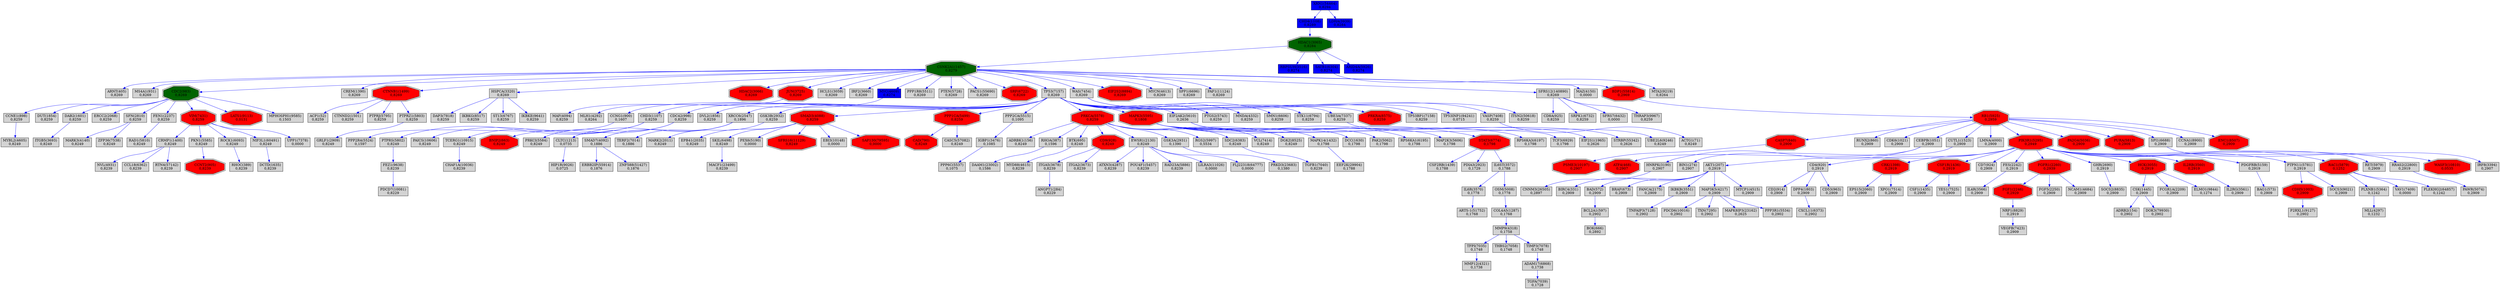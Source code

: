 digraph tmp_ans0 {
N_0 [shape = box, style = filled, fillcolor = lightgray, label = "ACTG1(71)\n0,8249"];
N_1 [shape = box, style = filled, fillcolor = lightgray, label = "ADRB2(154)\n0,2902"];
N_2 [shape = box, style = filled, fillcolor = lightgray, label = "ADRBK1(156)\n0,8249"];
N_3 [shape = box, style = filled, fillcolor = lightgray, label = "AKT1(207)\n0,2919"];
N_4 [shape = box, style = filled, fillcolor = lightgray, label = "BIN1(274)\n0,2907"];
N_5 [shape = box, style = filled, fillcolor = lightgray, label = "ANGPT1(284)\n0,8229"];
N_6 [shape = box, style = filled, fillcolor = lightgray, label = "BIRC4(331)\n0,2909"];
N_7 [shape = box, style = filled, fillcolor = lightgray, label = "RHOA(387)\n0,1596"];
N_8 [shape = box, style = filled, fillcolor = lightgray, label = "RHOC(389)\n0,8239"];
N_9 [shape = box, style = filled, fillcolor = lightgray, label = "ARNT(405)\n0,8269"];
N_10 [shape = box, style = filled, fillcolor = lightgray, label = "BAG1(573)\n0,2909"];
N_11 [shape = box, style = filled, fillcolor = lightgray, label = "BAD(572)\n0,2909"];
N_12 [shape = box, style = filled, fillcolor = lightgray, label = "BCL2A1(597)\n0,2902"];
N_13 [shape = doubleoctagon, style = filled, fillcolor = red, label = "BNIP2(663)\n0,8249"];
N_14 [shape = box, style = filled, fillcolor = lightgray, label = "BRAF(673)\n0,2909"];
N_15 [shape = box, style = filled, fillcolor = lightgray, label = "BTK(695)\n0,8249"];
N_16 [shape = doubleoctagon, style = filled, fillcolor = red, label = "CAD(790)\n0,8249"];
N_17 [shape = doubleoctagon, style = filled, fillcolor = red, label = "CASP7(840)\n0,2909"];
N_18 [shape = box, style = filled, fillcolor = lightgray, label = "RUNX2(860)\n0,2909"];
N_19 [shape = box, style = filled, fillcolor = lightgray, label = "CD2(914)\n0,2909"];
N_20 [shape = box, style = filled, fillcolor = lightgray, label = "CD4(920)\n0,2919"];
N_21 [shape = box, style = filled, fillcolor = lightgray, label = "CD8A(925)\n0,8259"];
N_22 [shape = doubleoctagon, style = filled, fillcolor = red, label = "CD9(928)\n0,8249"];
N_23 [shape = box, style = filled, fillcolor = lightgray, label = "MS4A1(931)\n0,8269"];
N_24 [shape = box, style = filled, fillcolor = lightgray, label = "CCNE1(898)\n0,8259"];
N_25 [shape = doubleoctagon, style = filled, fillcolor = darkgreen, label = "CDC2(983)\n0,8269"];
N_26 [shape = box, style = filled, fillcolor = lightgray, label = "CCNG1(900)\n0,1607"];
N_27 [shape = box, style = filled, fillcolor = lightgray, label = "CDK6(1021)\n0,2909"];
N_28 [shape = doubleoctagon, style = filled, fillcolor = red, label = "CCNT2(905)\n0,8239"];
N_29 [shape = box, style = filled, fillcolor = lightgray, label = "CEBPB(1051)\n0,2909"];
N_30 [shape = doubleoctagon, style = filled, fillcolor = red, label = "ATF4(468)\n0,2907"];
N_31 [shape = box, style = filled, fillcolor = lightgray, label = "CHD3(1107)\n0,8259"];
N_32 [shape = box, style = filled, fillcolor = lightgray, label = "CLTC(1213)\n0,0735"];
N_33 [shape = box, style = filled, fillcolor = lightgray, label = "CREM(1390)\n0,8269"];
N_34 [shape = doubleoctagon, style = filled, fillcolor = red, label = "CRK(1398)\n0,2919"];
N_35 [shape = box, style = filled, fillcolor = lightgray, label = "CSF1(1435)\n0,2909"];
N_36 [shape = doubleoctagon, style = filled, fillcolor = red, label = "CSF1R(1436)\n0,2919"];
N_37 [shape = box, style = filled, fillcolor = lightgray, label = "CSF2RB(1439)\n0,1788"];
N_38 [shape = box, style = filled, fillcolor = lightgray, label = "CSK(1445)\n0,2909"];
N_39 [shape = doubleoctagon, style = filled, fillcolor = red, label = "CDH5(1003)\n0,2909"];
N_40 [shape = doubleoctagon, style = filled, fillcolor = darkgreen, label = "CSNK2A1(1457)\n0,8279"];
N_41 [shape = box, style = filled, fillcolor = lightgray, label = "MAPK14(1432)\n0,1798"];
N_42 [shape = box, style = filled, fillcolor = lightgray, label = "CDC42(998)\n0,8259"];
N_43 [shape = box, style = filled, fillcolor = lightgray, label = "ACP1(52)\n0,8259"];
N_44 [shape = doubleoctagon, style = filled, fillcolor = red, label = "CTNNB1(1499)\n0,8269"];
N_45 [shape = box, style = filled, fillcolor = lightgray, label = "CTNND2(1501)\n0,8259"];
N_46 [shape = box, style = filled, fillcolor = lightgray, label = "CD7(924)\n0,2909"];
N_47 [shape = box, style = filled, fillcolor = lightgray, label = "COL4A5(1287)\n0,1768"];
N_48 [shape = box, style = filled, fillcolor = lightgray, label = "DCTD(1635)\n0,8239"];
N_49 [shape = box, style = filled, fillcolor = lightgray, label = "DPP4(1803)\n0,2909"];
N_50 [shape = box, style = filled, fillcolor = lightgray, label = "CRMP1(1400)\n0,8249"];
N_51 [shape = box, style = filled, fillcolor = lightgray, label = "DUT(1854)\n0,8259"];
N_52 [shape = box, style = filled, fillcolor = lightgray, label = "DVL2(1856)\n0,8259"];
N_53 [shape = box, style = filled, fillcolor = lightgray, label = "DAB2(1601)\n0,8259"];
N_54 [shape = box, style = filled, fillcolor = lightgray, label = "EIF2S1(1965)\n0,2626"];
N_55 [shape = box, style = filled, fillcolor = blue, label = "CHD4(1108)\n0,8289"];
N_56 [shape = box, style = filled, fillcolor = lightgray, label = "EPB41(2035)\n0,8249"];
N_57 [shape = box, style = filled, fillcolor = lightgray, label = "EPS15(2060)\n0,2909"];
N_58 [shape = box, style = filled, fillcolor = lightgray, label = "ERCC2(2068)\n0,8259"];
N_59 [shape = box, style = filled, fillcolor = lightgray, label = "EWSR1(2130)\n0,8249"];
N_60 [shape = box, style = filled, fillcolor = lightgray, label = "FANCA(2175)\n0,2909"];
N_61 [shape = box, style = filled, fillcolor = lightgray, label = "FCGR1A(2209)\n0,2909"];
N_62 [shape = box, style = filled, fillcolor = lightgray, label = "FES(2242)\n0,2919"];
N_63 [shape = doubleoctagon, style = filled, fillcolor = red, label = "FGF1(2246)\n0,2929"];
N_64 [shape = doubleoctagon, style = filled, fillcolor = red, label = "FGFR1(2260)\n0,2939"];
N_65 [shape = box, style = filled, fillcolor = lightgray, label = "FGF5(2250)\n0,2909"];
N_66 [shape = box, style = filled, fillcolor = lightgray, label = "XRCC6(2547)\n0,1896"];
N_67 [shape = box, style = filled, fillcolor = lightgray, label = "CD53(963)\n0,2909"];
N_68 [shape = box, style = filled, fillcolor = lightgray, label = "GHR(2690)\n0,2919"];
N_69 [shape = box, style = filled, fillcolor = lightgray, label = "SFN(2810)\n0,8259"];
N_70 [shape = box, style = filled, fillcolor = lightgray, label = "MARK2(2011)\n0,8249"];
N_71 [shape = box, style = filled, fillcolor = lightgray, label = "GSK3B(2932)\n0,8259"];
N_72 [shape = box, style = filled, fillcolor = lightgray, label = "PDIA3(2923)\n0,1729"];
N_73 [shape = doubleoctagon, style = filled, fillcolor = red, label = "HCK(3055)\n0,2919"];
N_74 [shape = doubleoctagon, style = filled, fillcolor = darkgreen, label = "HDAC1(3065)\n0,8284"];
N_75 [shape = box, style = filled, fillcolor = lightgray, label = "CUTL1(1523)\n0,2909"];
N_76 [shape = box, style = filled, fillcolor = lightgray, label = "FEN1(2237)\n0,8259"];
N_77 [shape = box, style = filled, fillcolor = lightgray, label = "HNRPK(3190)\n0,2907"];
N_78 [shape = box, style = filled, fillcolor = lightgray, label = "GSK3A(2931)\n0,1390"];
N_79 [shape = box, style = filled, fillcolor = lightgray, label = "HSPCA(3320)\n0,8269"];
N_80 [shape = doubleoctagon, style = filled, fillcolor = red, label = "HDAC2(3066)\n0,8269"];
N_81 [shape = box, style = filled, fillcolor = lightgray, label = "IKBKB(3551)\n0,2909"];
N_82 [shape = doubleoctagon, style = filled, fillcolor = red, label = "IL2RB(3560)\n0,2919"];
N_83 [shape = box, style = filled, fillcolor = lightgray, label = "IL2RG(3561)\n0,2909"];
N_84 [shape = box, style = filled, fillcolor = lightgray, label = "IL6R(3570)\n0,1778"];
N_85 [shape = box, style = filled, fillcolor = lightgray, label = "IL6ST(3572)\n0,1788"];
N_86 [shape = box, style = filled, fillcolor = lightgray, label = "IL4R(3566)\n0,2909"];
N_87 [shape = box, style = filled, fillcolor = lightgray, label = "IRF8(3394)\n0,2907"];
N_88 [shape = box, style = filled, fillcolor = lightgray, label = "ITGA5(3678)\n0,8239"];
N_89 [shape = box, style = filled, fillcolor = lightgray, label = "ITGA2(3673)\n0,8239"];
N_90 [shape = box, style = filled, fillcolor = lightgray, label = "ITGB5(3693)\n0,8249"];
N_91 [shape = doubleoctagon, style = filled, fillcolor = red, label = "JUN(3725)\n0,8269"];
N_92 [shape = box, style = filled, fillcolor = blue, label = "LDHA(3939)\n0,8284"];
N_93 [shape = box, style = filled, fillcolor = lightgray, label = "LMNA(4000)\n0,2909"];
N_94 [shape = box, style = filled, fillcolor = lightgray, label = "HCLS1(3059)\n0,8269"];
N_95 [shape = doubleoctagon, style = filled, fillcolor = red, label = "SMAD3(4088)\n0,8259"];
N_96 [shape = box, style = filled, fillcolor = lightgray, label = "SMAD7(4092)\n0,1886"];
N_97 [shape = box, style = filled, fillcolor = lightgray, label = "MAF(4094)\n0,8259"];
N_98 [shape = box, style = filled, fillcolor = lightgray, label = "DCC(1630)\n0,1798"];
N_99 [shape = box, style = filled, fillcolor = lightgray, label = "BOK(666)\n0,2892"];
N_100 [shape = box, style = filled, fillcolor = lightgray, label = "MAP3K5(4217)\n0,2909"];
N_101 [shape = box, style = filled, fillcolor = lightgray, label = "IGBP1(3476)\n0,1085"];
N_102 [shape = box, style = filled, fillcolor = lightgray, label = "MLL(4297)\n0,1232"];
N_103 [shape = box, style = filled, fillcolor = lightgray, label = "MMP9(4318)\n0,1758"];
N_104 [shape = box, style = filled, fillcolor = lightgray, label = "MLH1(4292)\n0,8264"];
N_105 [shape = box, style = filled, fillcolor = lightgray, label = "MYBL2(4605)\n0,8249"];
N_106 [shape = box, style = filled, fillcolor = lightgray, label = "MYD88(4615)\n0,8239"];
N_107 [shape = box, style = filled, fillcolor = lightgray, label = "NCAM1(4684)\n0,2909"];
N_108 [shape = box, style = filled, fillcolor = lightgray, label = "IRF2(3660)\n0,8269"];
N_109 [shape = box, style = filled, fillcolor = blue, label = "MYC(4609)\n0,8274"];
N_110 [shape = box, style = filled, fillcolor = blue, label = "RBPSUH(3516)\n0,8274"];
N_111 [shape = box, style = filled, fillcolor = lightgray, label = "PAK2(5062)\n0,1798"];
N_112 [shape = box, style = filled, fillcolor = lightgray, label = "PAWR(5074)\n0,2909"];
N_113 [shape = box, style = filled, fillcolor = lightgray, label = "PDGFRB(5159)\n0,2919"];
N_114 [shape = doubleoctagon, style = filled, fillcolor = red, label = "PIK3R1(5295)\n0,2949"];
N_115 [shape = box, style = filled, fillcolor = lightgray, label = "MARK3(4140)\n0,8249"];
N_116 [shape = box, style = filled, fillcolor = lightgray, label = "MMP12(4321)\n0,1738"];
N_117 [shape = doubleoctagon, style = filled, fillcolor = red, label = "PPP1CA(5499)\n0,8259"];
N_118 [shape = box, style = filled, fillcolor = lightgray, label = "PPP2CA(5515)\n0,1095"];
N_119 [shape = box, style = filled, fillcolor = lightgray, label = "PPP1R8(5511)\n0,8269"];
N_120 [shape = doubleoctagon, style = filled, fillcolor = red, label = "PRKCA(5578)\n0,8259"];
N_121 [shape = doubleoctagon, style = filled, fillcolor = red, label = "PA2G4(5036)\n0,2909"];
N_122 [shape = box, style = filled, fillcolor = lightgray, label = "PKN1(5585)\n0,8249"];
N_123 [shape = doubleoctagon, style = filled, fillcolor = red, label = "MAPK3(5595)\n0,1808"];
N_124 [shape = box, style = filled, fillcolor = lightgray, label = "PRKCI(5584)\n0,8249"];
N_125 [shape = box, style = filled, fillcolor = lightgray, label = "EIF2AK2(5610)\n0,2636"];
N_126 [shape = box, style = filled, fillcolor = lightgray, label = "ATXN3(4287)\n0,8239"];
N_127 [shape = box, style = filled, fillcolor = lightgray, label = "PTGS2(5743)\n0,8259"];
N_128 [shape = box, style = filled, fillcolor = lightgray, label = "GRLF1(2909)\n0,8249"];
N_129 [shape = doubleoctagon, style = filled, fillcolor = red, label = "PURA(5813)\n0,2909"];
N_130 [shape = box, style = filled, fillcolor = lightgray, label = "PTPN11(5781)\n0,2919"];
N_131 [shape = box, style = filled, fillcolor = lightgray, label = "PTEN(5728)\n0,8269"];
N_132 [shape = doubleoctagon, style = filled, fillcolor = red, label = "RAC1(5879)\n0,1252"];
N_133 [shape = box, style = filled, fillcolor = lightgray, label = "PLXNB1(5364)\n0,1242"];
N_134 [shape = box, style = filled, fillcolor = lightgray, label = "RAD1(5810)\n0,8249"];
N_135 [shape = doubleoctagon, style = filled, fillcolor = red, label = "RB1(5925)\n0,2959"];
N_136 [shape = box, style = filled, fillcolor = lightgray, label = "MNDA(4332)\n0,8259"];
N_137 [shape = box, style = filled, fillcolor = lightgray, label = "RET(5979)\n0,2909"];
N_138 [shape = box, style = filled, fillcolor = lightgray, label = "POU4F1(5457)\n0,8239"];
N_139 [shape = box, style = filled, fillcolor = lightgray, label = "ROCK1(6093)\n0,8249"];
N_140 [shape = box, style = filled, fillcolor = lightgray, label = "NVL(4931)\n0,8239"];
N_141 [shape = box, style = filled, fillcolor = lightgray, label = "RAD23A(5886)\n0,8239"];
N_142 [shape = box, style = filled, fillcolor = lightgray, label = "RPS6KA1(6195)\n0,1798"];
N_143 [shape = box, style = filled, fillcolor = lightgray, label = "MAP2K3(5606)\n0,1798"];
N_144 [shape = box, style = filled, fillcolor = blue, label = "SATB1(6304)\n0,8274"];
N_145 [shape = box, style = filled, fillcolor = lightgray, label = "RGS2(5997)\n0,5534"];
N_146 [shape = box, style = filled, fillcolor = lightgray, label = "PACS1(55690)\n0,8269"];
N_147 [shape = box, style = filled, fillcolor = lightgray, label = "PTPRJ(5795)\n0,8259"];
N_148 [shape = box, style = filled, fillcolor = lightgray, label = "SDC2(6383)\n0,8249"];
N_149 [shape = box, style = filled, fillcolor = lightgray, label = "SKIL(6498)\n0,8249"];
N_150 [shape = box, style = filled, fillcolor = lightgray, label = "SMN1(6606)\n0,8259"];
N_151 [shape = box, style = filled, fillcolor = lightgray, label = "SPI1(6688)\n0,2909"];
N_152 [shape = doubleoctagon, style = filled, fillcolor = red, label = "SRF(6722)\n0,8269"];
N_153 [shape = box, style = filled, fillcolor = lightgray, label = "SRPK1(6732)\n0,8259"];
N_154 [shape = doubleoctagon, style = filled, fillcolor = red, label = "STAT3(6774)\n0,1798"];
N_155 [shape = box, style = filled, fillcolor = lightgray, label = "RPS6KA3(6197)\n0,1798"];
N_156 [shape = box, style = filled, fillcolor = lightgray, label = "STK11(6794)\n0,8259"];
N_157 [shape = box, style = filled, fillcolor = lightgray, label = "TCF3(6929)\n0,1798"];
N_158 [shape = box, style = filled, fillcolor = lightgray, label = "TERF2(7014)\n0,1886"];
N_159 [shape = box, style = filled, fillcolor = lightgray, label = "ADAM17(6868)\n0,1738"];
N_160 [shape = box, style = filled, fillcolor = lightgray, label = "TGFA(7039)\n0,1728"];
N_161 [shape = box, style = filled, fillcolor = lightgray, label = "TGFB1(7040)\n0,8239"];
N_162 [shape = box, style = filled, fillcolor = lightgray, label = "TFPI(7035)\n0,1748"];
N_163 [shape = box, style = filled, fillcolor = lightgray, label = "THBS2(7058)\n0,1748"];
N_164 [shape = box, style = filled, fillcolor = lightgray, label = "CCL18(6362)\n0,8239"];
N_165 [shape = box, style = filled, fillcolor = lightgray, label = "TNFAIP3(7128)\n0,2902"];
N_166 [shape = box, style = filled, fillcolor = lightgray, label = "TP53(7157)\n0,8269"];
N_167 [shape = box, style = filled, fillcolor = lightgray, label = "UBE3A(7337)\n0,8259"];
N_168 [shape = box, style = filled, fillcolor = lightgray, label = "VASP(7408)\n0,8259"];
N_169 [shape = box, style = filled, fillcolor = lightgray, label = "VEGFB(7423)\n0,2909"];
N_170 [shape = doubleoctagon, style = filled, fillcolor = red, label = "VIM(7431)\n0,8259"];
N_171 [shape = box, style = filled, fillcolor = lightgray, label = "WAS(7454)\n0,8269"];
N_172 [shape = box, style = filled, fillcolor = lightgray, label = "XPO1(7514)\n0,2909"];
N_173 [shape = box, style = filled, fillcolor = lightgray, label = "VAV1(7409)\n0,0000"];
N_174 [shape = box, style = filled, fillcolor = lightgray, label = "YES1(7525)\n0,2909"];
N_175 [shape = box, style = filled, fillcolor = lightgray, label = "DAP3(7818)\n0,8259"];
N_176 [shape = box, style = filled, fillcolor = lightgray, label = "ZFP36(7538)\n0,8249"];
N_177 [shape = box, style = filled, fillcolor = lightgray, label = "SFRS7(6432)\n0,0000"];
N_178 [shape = box, style = filled, fillcolor = lightgray, label = "VCL(7414)\n0,8249"];
N_179 [shape = box, style = filled, fillcolor = lightgray, label = "PTPRS(5802)\n0,8249"];
N_180 [shape = box, style = filled, fillcolor = lightgray, label = "IKBKG(8517)\n0,8259"];
N_181 [shape = doubleoctagon, style = filled, fillcolor = red, label = "PRKRA(8575)\n0,8259"];
N_182 [shape = box, style = filled, fillcolor = lightgray, label = "NRP1(8829)\n0,2919"];
N_183 [shape = box, style = filled, fillcolor = blue, label = "ARID4A(5926)\n0,8274"];
N_184 [shape = box, style = filled, fillcolor = lightgray, label = "CCNA1(8900)\n0,2909"];
N_185 [shape = box, style = filled, fillcolor = lightgray, label = "SOCS2(8835)\n0,2909"];
N_186 [shape = doubleoctagon, style = filled, fillcolor = red, label = "EIF2S2(8894)\n0,8269"];
N_187 [shape = box, style = filled, fillcolor = lightgray, label = "MYCN(4613)\n0,8269"];
N_188 [shape = doubleoctagon, style = filled, fillcolor = red, label = "LATS1(9113)\n0,0131"];
N_189 [shape = box, style = filled, fillcolor = lightgray, label = "OSM(5008)\n0,1778"];
N_190 [shape = box, style = filled, fillcolor = lightgray, label = "SPP1(6696)\n0,8269"];
N_191 [shape = box, style = filled, fillcolor = lightgray, label = "ST13(6767)\n0,8259"];
N_192 [shape = box, style = filled, fillcolor = lightgray, label = "FEZ1(9638)\n0,8239"];
N_193 [shape = box, style = filled, fillcolor = lightgray, label = "TP53BP1(7158)\n0,8259"];
N_194 [shape = box, style = filled, fillcolor = lightgray, label = "UBE2L6(9246)\n0,8249"];
N_195 [shape = box, style = filled, fillcolor = lightgray, label = "IKBKE(9641)\n0,8259"];
N_196 [shape = box, style = filled, fillcolor = lightgray, label = "PDCD6(10016)\n0,2902"];
N_197 [shape = box, style = filled, fillcolor = lightgray, label = "DGKZ(8525)\n0,8249"];
N_198 [shape = box, style = filled, fillcolor = lightgray, label = "CHAF1A(10036)\n0,8239"];
N_199 [shape = doubleoctagon, style = filled, fillcolor = red, label = "PSME3(10197)\n0,2907"];
N_200 [shape = box, style = filled, fillcolor = lightgray, label = "PAICS(10606)\n0,8249"];
N_201 [shape = box, style = filled, fillcolor = lightgray, label = "TXN(7295)\n0,2902"];
N_202 [shape = box, style = filled, fillcolor = lightgray, label = "TCERG1(10915)\n0,8249"];
N_203 [shape = box, style = filled, fillcolor = lightgray, label = "FAF1(11124)\n0,8269"];
N_204 [shape = box, style = filled, fillcolor = lightgray, label = "MTA2(9219)\n0,8264"];
N_205 [shape = box, style = filled, fillcolor = lightgray, label = "MAPK8IP3(23162)\n0,2625"];
N_206 [shape = box, style = filled, fillcolor = lightgray, label = "MACF1(23499)\n0,8239"];
N_207 [shape = box, style = filled, fillcolor = lightgray, label = "PTPRZ1(5803)\n0,8259"];
N_208 [shape = box, style = filled, fillcolor = lightgray, label = "ITSN2(50618)\n0,8259"];
N_209 [shape = box, style = filled, fillcolor = lightgray, label = "RRAS2(22800)\n0,2919"];
N_210 [shape = box, style = filled, fillcolor = blue, label = "XRN1(54464)\n0,8294"];
N_211 [shape = box, style = filled, fillcolor = lightgray, label = "PDCD7(10081)\n0,8229"];
N_212 [shape = box, style = filled, fillcolor = lightgray, label = "PEX6(5190)\n0,0000"];
N_213 [shape = box, style = filled, fillcolor = lightgray, label = "ERBB2IP(55914)\n0,1876"];
N_214 [shape = doubleoctagon, style = filled, fillcolor = red, label = "SFRS16(11129)\n0,8249"];
N_215 [shape = box, style = filled, fillcolor = lightgray, label = "NIF3L1(60491)\n0,8249"];
N_216 [shape = box, style = filled, fillcolor = lightgray, label = "RTN4(57142)\n0,8239"];
N_217 [shape = box, style = filled, fillcolor = lightgray, label = "CASC5(57082)\n0,8249"];
N_218 [shape = box, style = filled, fillcolor = lightgray, label = "THRAP3(9967)\n0,8259"];
N_219 [shape = box, style = filled, fillcolor = lightgray, label = "SFRS12(140890)\n0,8269"];
N_220 [shape = box, style = filled, fillcolor = lightgray, label = "DOK3(79930)\n0,2902"];
N_221 [shape = box, style = filled, fillcolor = lightgray, label = "HIP1R(9026)\n0,0725"];
N_222 [shape = doubleoctagon, style = filled, fillcolor = red, label = "WASF3(10810)\n0,0535"];
N_223 [shape = box, style = filled, fillcolor = lightgray, label = "MTCP1(4515)\n0,2909"];
N_224 [shape = box, style = filled, fillcolor = lightgray, label = "DAAM1(23002)\n0,1586"];
N_225 [shape = box, style = filled, fillcolor = lightgray, label = "PLEKHG2(64857)\n0,1242"];
N_226 [shape = box, style = filled, fillcolor = lightgray, label = "ELMO1(9844)\n0,1274"];
N_227 [shape = box, style = filled, fillcolor = lightgray, label = "EBI3(10148)\n0,0000"];
N_228 [shape = box, style = filled, fillcolor = lightgray, label = "MPHOSPH1(9585)\n0,1503"];
N_229 [shape = box, style = filled, fillcolor = lightgray, label = "PPP2R4(5524)\n0,1597"];
N_230 [shape = box, style = filled, fillcolor = lightgray, label = "CXCL11(6373)\n0,2902"];
N_231 [shape = box, style = filled, fillcolor = lightgray, label = "SOCS3(9021)\n0,2909"];
N_232 [shape = box, style = filled, fillcolor = lightgray, label = "P2RXL1(9127)\n0,2902"];
N_233 [shape = box, style = filled, fillcolor = lightgray, label = "MAZ(4150)\n0,0000"];
N_234 [shape = doubleoctagon, style = filled, fillcolor = red, label = "BDP1(55814)\n0,2969"];
N_235 [shape = box, style = filled, fillcolor = lightgray, label = "EEF2K(29904)\n0,1788"];
N_236 [shape = box, style = filled, fillcolor = lightgray, label = "LILRA3(11026)\n0,0000"];
N_237 [shape = box, style = filled, fillcolor = lightgray, label = "FLJ22318(64777)\n0,0000"];
N_238 [shape = box, style = filled, fillcolor = lightgray, label = "PPP3R1(5534)\n0,2902"];
N_239 [shape = box, style = filled, fillcolor = lightgray, label = "CNNM3(26505)\n0,2897"];
N_240 [shape = box, style = filled, fillcolor = lightgray, label = "PRKD3(23683)\n0,1380"];
N_241 [shape = box, style = filled, fillcolor = lightgray, label = "ARTS-1(51752)\n0,1768"];
N_242 [shape = box, style = filled, fillcolor = lightgray, label = "TIMP3(7078)\n0,1748"];
N_243 [shape = doubleoctagon, style = filled, fillcolor = red, label = "SAP130(79595)\n0,0000"];
N_244 [shape = box, style = filled, fillcolor = lightgray, label = "ZNF588(51427)\n0,1876"];
N_245 [shape = box, style = filled, fillcolor = lightgray, label = "PPP6C(5537)\n0,1075"];
N_246 [shape = box, style = filled, fillcolor = lightgray, label = "STRBP(55342)\n0,2626"];
N_247 [shape = doubleoctagon, style = filled, fillcolor = red, label = "ENC1(8507)\n0,2909"];
N_248 [shape = box, style = filled, fillcolor = lightgray, label = "TP53INP1(94241)\n0,0715"];
N_249 [shape = box, style = filled, fillcolor = lightgray, label = "UPP1(7378)\n0,0000"];
N_3 -> N_6 [ color = blue ];
N_3 -> N_11 [ color = blue ];
N_11 -> N_12 [ color = blue ];
N_3 -> N_14 [ color = blue ];
N_20 -> N_19 [ color = blue ];
N_25 -> N_24 [ color = blue ];
N_29 -> N_30 [ color = blue ];
N_36 -> N_35 [ color = blue ];
N_38 -> N_1 [ color = blue ];
N_40 -> N_9 [ color = blue ];
N_40 -> N_23 [ color = blue ];
N_40 -> N_25 [ color = blue ];
N_40 -> N_33 [ color = blue ];
N_42 -> N_13 [ color = blue ];
N_40 -> N_44 [ color = blue ];
N_44 -> N_43 [ color = blue ];
N_44 -> N_45 [ color = blue ];
N_20 -> N_49 [ color = blue ];
N_25 -> N_51 [ color = blue ];
N_25 -> N_53 [ color = blue ];
N_34 -> N_57 [ color = blue ];
N_25 -> N_58 [ color = blue ];
N_3 -> N_60 [ color = blue ];
N_64 -> N_63 [ color = blue ];
N_64 -> N_65 [ color = blue ];
N_66 -> N_32 [ color = blue ];
N_20 -> N_67 [ color = blue ];
N_25 -> N_69 [ color = blue ];
N_71 -> N_70 [ color = blue ];
N_73 -> N_38 [ color = blue ];
N_73 -> N_61 [ color = blue ];
N_74 -> N_40 [ color = blue ];
N_55 -> N_74 [ color = blue ];
N_75 -> N_4 [ color = blue ];
N_25 -> N_76 [ color = blue ];
N_29 -> N_77 [ color = blue ];
N_40 -> N_79 [ color = blue ];
N_40 -> N_80 [ color = blue ];
N_3 -> N_81 [ color = blue ];
N_82 -> N_83 [ color = blue ];
N_85 -> N_84 [ color = blue ];
N_62 -> N_86 [ color = blue ];
N_88 -> N_5 [ color = blue ];
N_22 -> N_88 [ color = blue ];
N_22 -> N_89 [ color = blue ];
N_53 -> N_90 [ color = blue ];
N_40 -> N_91 [ color = blue ];
N_40 -> N_94 [ color = blue ];
N_95 -> N_56 [ color = blue ];
N_66 -> N_96 [ color = blue ];
N_91 -> N_97 [ color = blue ];
N_12 -> N_99 [ color = blue ];
N_3 -> N_100 [ color = blue ];
N_47 -> N_103 [ color = blue ];
N_24 -> N_105 [ color = blue ];
N_15 -> N_106 [ color = blue ];
N_64 -> N_107 [ color = blue ];
N_40 -> N_108 [ color = blue ];
N_40 -> N_109 [ color = blue ];
N_109 -> N_104 [ color = blue ];
N_74 -> N_110 [ color = blue ];
N_113 -> N_10 [ color = blue ];
N_114 -> N_3 [ color = blue ];
N_114 -> N_20 [ color = blue ];
N_114 -> N_34 [ color = blue ];
N_114 -> N_36 [ color = blue ];
N_114 -> N_46 [ color = blue ];
N_114 -> N_62 [ color = blue ];
N_114 -> N_64 [ color = blue ];
N_114 -> N_68 [ color = blue ];
N_114 -> N_73 [ color = blue ];
N_114 -> N_82 [ color = blue ];
N_114 -> N_113 [ color = blue ];
N_69 -> N_115 [ color = blue ];
N_117 -> N_16 [ color = blue ];
N_118 -> N_101 [ color = blue ];
N_40 -> N_119 [ color = blue ];
N_120 -> N_2 [ color = blue ];
N_120 -> N_7 [ color = blue ];
N_120 -> N_15 [ color = blue ];
N_120 -> N_22 [ color = blue ];
N_120 -> N_59 [ color = blue ];
N_120 -> N_78 [ color = blue ];
N_122 -> N_28 [ color = blue ];
N_123 -> N_41 [ color = blue ];
N_123 -> N_98 [ color = blue ];
N_123 -> N_111 [ color = blue ];
N_42 -> N_124 [ color = blue ];
N_125 -> N_54 [ color = blue ];
N_59 -> N_126 [ color = blue ];
N_130 -> N_39 [ color = blue ];
N_114 -> N_130 [ color = blue ];
N_40 -> N_131 [ color = blue ];
N_114 -> N_132 [ color = blue ];
N_133 -> N_102 [ color = blue ];
N_132 -> N_133 [ color = blue ];
N_76 -> N_134 [ color = blue ];
N_135 -> N_17 [ color = blue ];
N_135 -> N_18 [ color = blue ];
N_135 -> N_27 [ color = blue ];
N_135 -> N_29 [ color = blue ];
N_135 -> N_75 [ color = blue ];
N_135 -> N_93 [ color = blue ];
N_135 -> N_114 [ color = blue ];
N_135 -> N_121 [ color = blue ];
N_135 -> N_129 [ color = blue ];
N_114 -> N_137 [ color = blue ];
N_59 -> N_138 [ color = blue ];
N_139 -> N_8 [ color = blue ];
N_50 -> N_140 [ color = blue ];
N_59 -> N_141 [ color = blue ];
N_123 -> N_142 [ color = blue ];
N_123 -> N_143 [ color = blue ];
N_74 -> N_144 [ color = blue ];
N_120 -> N_145 [ color = blue ];
N_40 -> N_146 [ color = blue ];
N_44 -> N_147 [ color = blue ];
N_120 -> N_148 [ color = blue ];
N_95 -> N_149 [ color = blue ];
N_151 -> N_87 [ color = blue ];
N_135 -> N_151 [ color = blue ];
N_40 -> N_152 [ color = blue ];
N_154 -> N_37 [ color = blue ];
N_154 -> N_72 [ color = blue ];
N_154 -> N_85 [ color = blue ];
N_123 -> N_154 [ color = blue ];
N_123 -> N_155 [ color = blue ];
N_123 -> N_157 [ color = blue ];
N_66 -> N_158 [ color = blue ];
N_159 -> N_160 [ color = blue ];
N_148 -> N_161 [ color = blue ];
N_103 -> N_162 [ color = blue ];
N_162 -> N_116 [ color = blue ];
N_103 -> N_163 [ color = blue ];
N_50 -> N_164 [ color = blue ];
N_81 -> N_165 [ color = blue ];
N_166 -> N_26 [ color = blue ];
N_166 -> N_31 [ color = blue ];
N_40 -> N_166 [ color = blue ];
N_166 -> N_42 [ color = blue ];
N_166 -> N_52 [ color = blue ];
N_166 -> N_66 [ color = blue ];
N_166 -> N_71 [ color = blue ];
N_166 -> N_95 [ color = blue ];
N_166 -> N_117 [ color = blue ];
N_166 -> N_118 [ color = blue ];
N_166 -> N_120 [ color = blue ];
N_166 -> N_123 [ color = blue ];
N_166 -> N_125 [ color = blue ];
N_166 -> N_127 [ color = blue ];
N_166 -> N_136 [ color = blue ];
N_166 -> N_150 [ color = blue ];
N_166 -> N_156 [ color = blue ];
N_166 -> N_167 [ color = blue ];
N_168 -> N_0 [ color = blue ];
N_25 -> N_170 [ color = blue ];
N_170 -> N_50 [ color = blue ];
N_170 -> N_122 [ color = blue ];
N_170 -> N_139 [ color = blue ];
N_40 -> N_171 [ color = blue ];
N_171 -> N_168 [ color = blue ];
N_34 -> N_172 [ color = blue ];
N_132 -> N_173 [ color = blue ];
N_36 -> N_174 [ color = blue ];
N_79 -> N_175 [ color = blue ];
N_69 -> N_176 [ color = blue ];
N_120 -> N_178 [ color = blue ];
N_31 -> N_179 [ color = blue ];
N_79 -> N_180 [ color = blue ];
N_166 -> N_181 [ color = blue ];
N_63 -> N_182 [ color = blue ];
N_182 -> N_169 [ color = blue ];
N_74 -> N_183 [ color = blue ];
N_135 -> N_184 [ color = blue ];
N_68 -> N_185 [ color = blue ];
N_40 -> N_186 [ color = blue ];
N_40 -> N_187 [ color = blue ];
N_25 -> N_188 [ color = blue ];
N_189 -> N_47 [ color = blue ];
N_85 -> N_189 [ color = blue ];
N_40 -> N_190 [ color = blue ];
N_79 -> N_191 [ color = blue ];
N_179 -> N_192 [ color = blue ];
N_166 -> N_193 [ color = blue ];
N_167 -> N_194 [ color = blue ];
N_79 -> N_195 [ color = blue ];
N_100 -> N_196 [ color = blue ];
N_120 -> N_197 [ color = blue ];
N_17 -> N_199 [ color = blue ];
N_31 -> N_200 [ color = blue ];
N_100 -> N_201 [ color = blue ];
N_31 -> N_202 [ color = blue ];
N_202 -> N_198 [ color = blue ];
N_40 -> N_203 [ color = blue ];
N_144 -> N_204 [ color = blue ];
N_100 -> N_205 [ color = blue ];
N_149 -> N_206 [ color = blue ];
N_44 -> N_207 [ color = blue ];
N_207 -> N_128 [ color = blue ];
N_171 -> N_208 [ color = blue ];
N_209 -> N_112 [ color = blue ];
N_114 -> N_209 [ color = blue ];
N_210 -> N_55 [ color = blue ];
N_210 -> N_92 [ color = blue ];
N_192 -> N_211 [ color = blue ];
N_95 -> N_212 [ color = blue ];
N_96 -> N_213 [ color = blue ];
N_95 -> N_214 [ color = blue ];
N_215 -> N_48 [ color = blue ];
N_170 -> N_215 [ color = blue ];
N_50 -> N_216 [ color = blue ];
N_117 -> N_217 [ color = blue ];
N_219 -> N_21 [ color = blue ];
N_40 -> N_219 [ color = blue ];
N_219 -> N_153 [ color = blue ];
N_219 -> N_177 [ color = blue ];
N_219 -> N_218 [ color = blue ];
N_38 -> N_220 [ color = blue ];
N_32 -> N_221 [ color = blue ];
N_114 -> N_222 [ color = blue ];
N_3 -> N_223 [ color = blue ];
N_7 -> N_224 [ color = blue ];
N_132 -> N_225 [ color = blue ];
N_73 -> N_226 [ color = blue ];
N_95 -> N_227 [ color = blue ];
N_25 -> N_228 [ color = blue ];
N_26 -> N_229 [ color = blue ];
N_49 -> N_230 [ color = blue ];
N_130 -> N_231 [ color = blue ];
N_39 -> N_232 [ color = blue ];
N_40 -> N_233 [ color = blue ];
N_40 -> N_234 [ color = blue ];
N_234 -> N_135 [ color = blue ];
N_41 -> N_235 [ color = blue ];
N_59 -> N_236 [ color = blue ];
N_59 -> N_237 [ color = blue ];
N_100 -> N_238 [ color = blue ];
N_77 -> N_239 [ color = blue ];
N_78 -> N_240 [ color = blue ];
N_84 -> N_241 [ color = blue ];
N_103 -> N_242 [ color = blue ];
N_242 -> N_159 [ color = blue ];
N_95 -> N_243 [ color = blue ];
N_96 -> N_244 [ color = blue ];
N_101 -> N_245 [ color = blue ];
N_125 -> N_246 [ color = blue ];
N_135 -> N_247 [ color = blue ];
N_166 -> N_248 [ color = blue ];
N_170 -> N_249 [ color = blue ];
}
